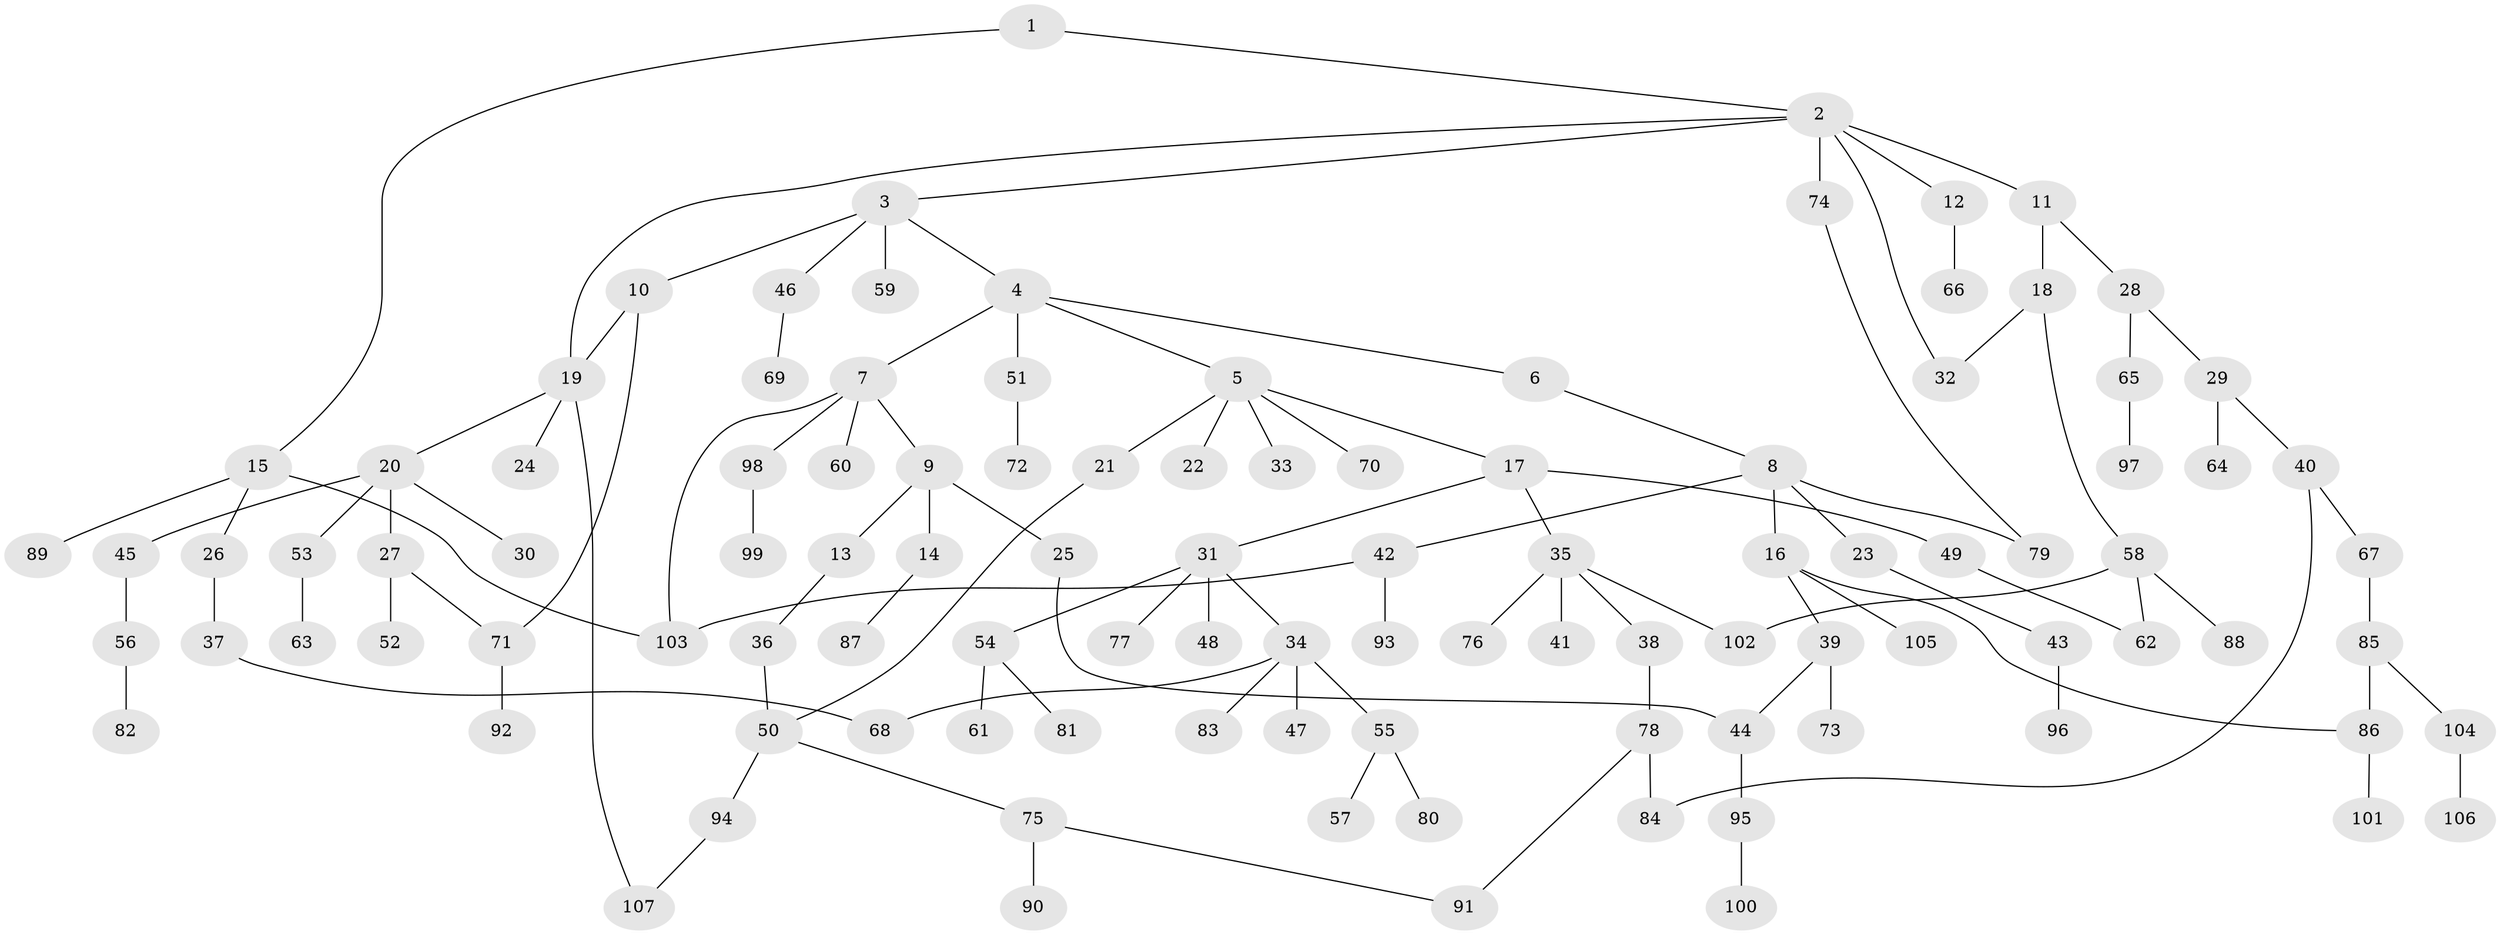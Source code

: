 // coarse degree distribution, {7: 0.014285714285714285, 5: 0.07142857142857142, 6: 0.02857142857142857, 4: 0.15714285714285714, 1: 0.42857142857142855, 2: 0.18571428571428572, 3: 0.11428571428571428}
// Generated by graph-tools (version 1.1) at 2025/41/03/06/25 10:41:29]
// undirected, 107 vertices, 121 edges
graph export_dot {
graph [start="1"]
  node [color=gray90,style=filled];
  1;
  2;
  3;
  4;
  5;
  6;
  7;
  8;
  9;
  10;
  11;
  12;
  13;
  14;
  15;
  16;
  17;
  18;
  19;
  20;
  21;
  22;
  23;
  24;
  25;
  26;
  27;
  28;
  29;
  30;
  31;
  32;
  33;
  34;
  35;
  36;
  37;
  38;
  39;
  40;
  41;
  42;
  43;
  44;
  45;
  46;
  47;
  48;
  49;
  50;
  51;
  52;
  53;
  54;
  55;
  56;
  57;
  58;
  59;
  60;
  61;
  62;
  63;
  64;
  65;
  66;
  67;
  68;
  69;
  70;
  71;
  72;
  73;
  74;
  75;
  76;
  77;
  78;
  79;
  80;
  81;
  82;
  83;
  84;
  85;
  86;
  87;
  88;
  89;
  90;
  91;
  92;
  93;
  94;
  95;
  96;
  97;
  98;
  99;
  100;
  101;
  102;
  103;
  104;
  105;
  106;
  107;
  1 -- 2;
  1 -- 15;
  2 -- 3;
  2 -- 11;
  2 -- 12;
  2 -- 32;
  2 -- 74;
  2 -- 19;
  3 -- 4;
  3 -- 10;
  3 -- 46;
  3 -- 59;
  4 -- 5;
  4 -- 6;
  4 -- 7;
  4 -- 51;
  5 -- 17;
  5 -- 21;
  5 -- 22;
  5 -- 33;
  5 -- 70;
  6 -- 8;
  7 -- 9;
  7 -- 60;
  7 -- 98;
  7 -- 103;
  8 -- 16;
  8 -- 23;
  8 -- 42;
  8 -- 79;
  9 -- 13;
  9 -- 14;
  9 -- 25;
  10 -- 19;
  10 -- 71;
  11 -- 18;
  11 -- 28;
  12 -- 66;
  13 -- 36;
  14 -- 87;
  15 -- 26;
  15 -- 89;
  15 -- 103;
  16 -- 39;
  16 -- 105;
  16 -- 86;
  17 -- 31;
  17 -- 35;
  17 -- 49;
  18 -- 58;
  18 -- 32;
  19 -- 20;
  19 -- 24;
  19 -- 107;
  20 -- 27;
  20 -- 30;
  20 -- 45;
  20 -- 53;
  21 -- 50;
  23 -- 43;
  25 -- 44;
  26 -- 37;
  27 -- 52;
  27 -- 71;
  28 -- 29;
  28 -- 65;
  29 -- 40;
  29 -- 64;
  31 -- 34;
  31 -- 48;
  31 -- 54;
  31 -- 77;
  34 -- 47;
  34 -- 55;
  34 -- 83;
  34 -- 68;
  35 -- 38;
  35 -- 41;
  35 -- 76;
  35 -- 102;
  36 -- 50;
  37 -- 68;
  38 -- 78;
  39 -- 73;
  39 -- 44;
  40 -- 67;
  40 -- 84;
  42 -- 93;
  42 -- 103;
  43 -- 96;
  44 -- 95;
  45 -- 56;
  46 -- 69;
  49 -- 62;
  50 -- 75;
  50 -- 94;
  51 -- 72;
  53 -- 63;
  54 -- 61;
  54 -- 81;
  55 -- 57;
  55 -- 80;
  56 -- 82;
  58 -- 62;
  58 -- 88;
  58 -- 102;
  65 -- 97;
  67 -- 85;
  71 -- 92;
  74 -- 79;
  75 -- 90;
  75 -- 91;
  78 -- 91;
  78 -- 84;
  85 -- 86;
  85 -- 104;
  86 -- 101;
  94 -- 107;
  95 -- 100;
  98 -- 99;
  104 -- 106;
}
